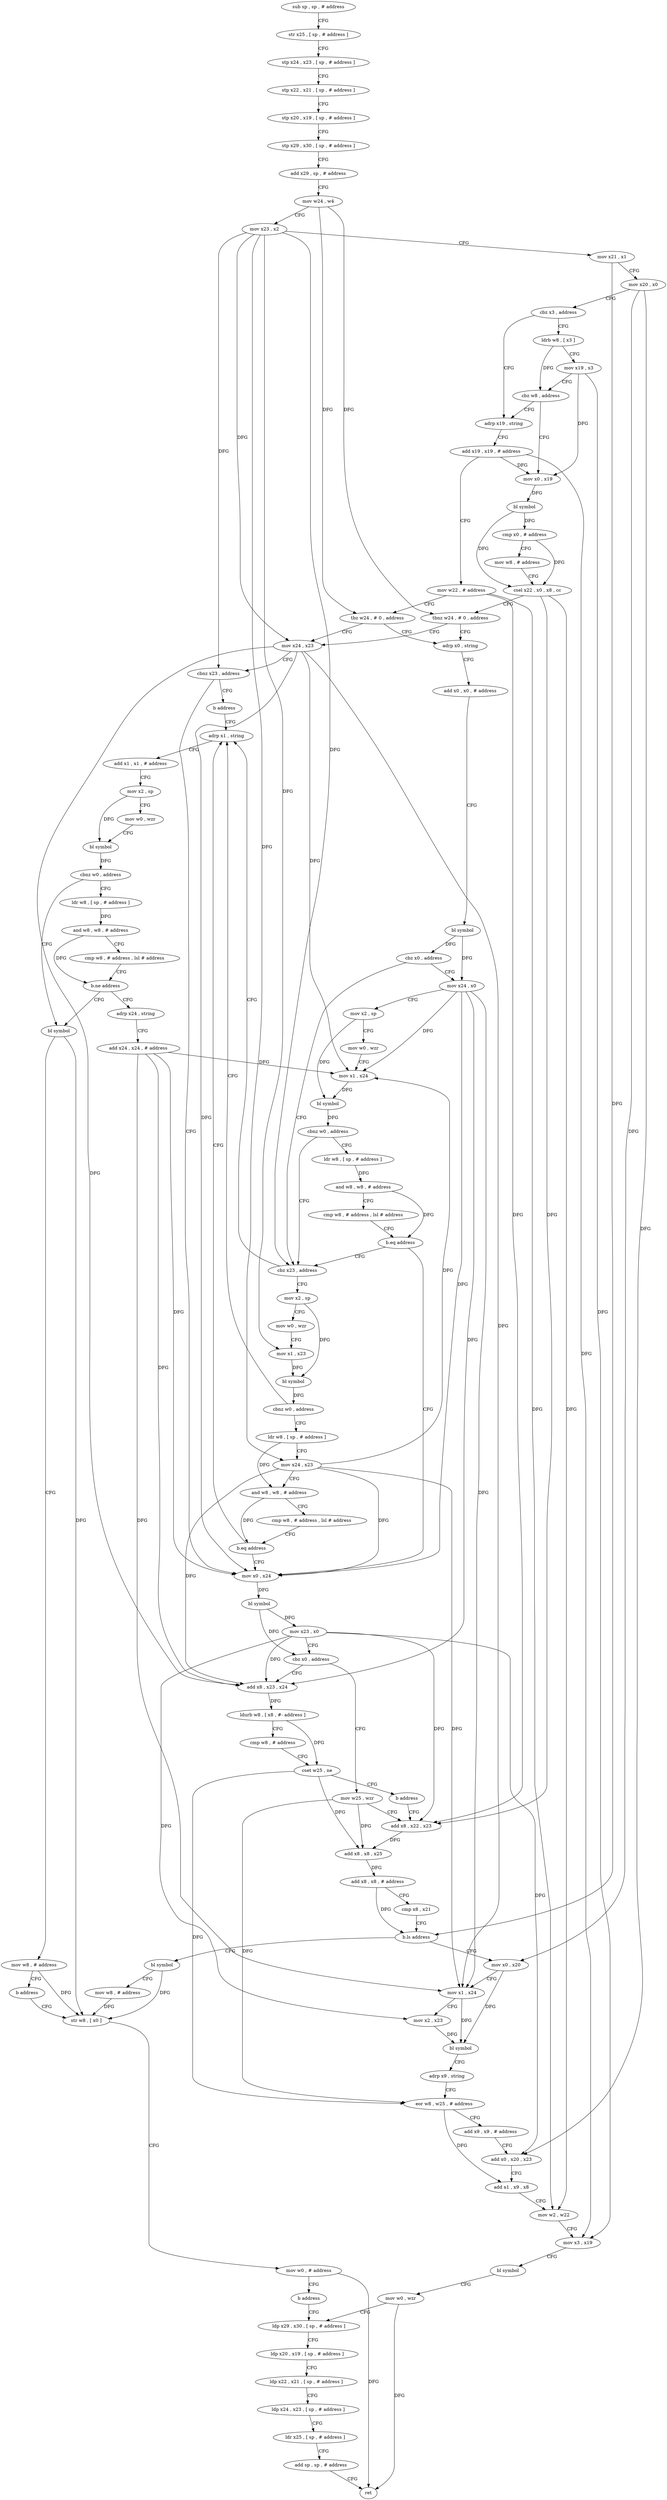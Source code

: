 digraph "func" {
"4293800" [label = "sub sp , sp , # address" ]
"4293804" [label = "str x25 , [ sp , # address ]" ]
"4293808" [label = "stp x24 , x23 , [ sp , # address ]" ]
"4293812" [label = "stp x22 , x21 , [ sp , # address ]" ]
"4293816" [label = "stp x20 , x19 , [ sp , # address ]" ]
"4293820" [label = "stp x29 , x30 , [ sp , # address ]" ]
"4293824" [label = "add x29 , sp , # address" ]
"4293828" [label = "mov w24 , w4" ]
"4293832" [label = "mov x23 , x2" ]
"4293836" [label = "mov x21 , x1" ]
"4293840" [label = "mov x20 , x0" ]
"4293844" [label = "cbz x3 , address" ]
"4293896" [label = "adrp x19 , string" ]
"4293848" [label = "ldrb w8 , [ x3 ]" ]
"4293900" [label = "add x19 , x19 , # address" ]
"4293904" [label = "mov w22 , # address" ]
"4293908" [label = "tbz w24 , # 0 , address" ]
"4293884" [label = "mov x24 , x23" ]
"4293912" [label = "adrp x0 , string" ]
"4293852" [label = "mov x19 , x3" ]
"4293856" [label = "cbz w8 , address" ]
"4293860" [label = "mov x0 , x19" ]
"4293888" [label = "cbnz x23 , address" ]
"4294060" [label = "mov x0 , x24" ]
"4293892" [label = "b address" ]
"4293916" [label = "add x0 , x0 , # address" ]
"4293920" [label = "bl symbol" ]
"4293924" [label = "cbz x0 , address" ]
"4293968" [label = "cbz x23 , address" ]
"4293928" [label = "mov x24 , x0" ]
"4293864" [label = "bl symbol" ]
"4293868" [label = "cmp x0 , # address" ]
"4293872" [label = "mov w8 , # address" ]
"4293876" [label = "csel x22 , x0 , x8 , cc" ]
"4293880" [label = "tbnz w24 , # 0 , address" ]
"4294064" [label = "bl symbol" ]
"4294068" [label = "mov x23 , x0" ]
"4294072" [label = "cbz x0 , address" ]
"4294108" [label = "mov w25 , wzr" ]
"4294076" [label = "add x8 , x23 , x24" ]
"4294012" [label = "adrp x1 , string" ]
"4293972" [label = "mov x2 , sp" ]
"4293932" [label = "mov x2 , sp" ]
"4293936" [label = "mov w0 , wzr" ]
"4293940" [label = "mov x1 , x24" ]
"4293944" [label = "bl symbol" ]
"4293948" [label = "cbnz w0 , address" ]
"4293952" [label = "ldr w8 , [ sp , # address ]" ]
"4294112" [label = "add x8 , x22 , x23" ]
"4294080" [label = "ldurb w8 , [ x8 , #- address ]" ]
"4294084" [label = "cmp w8 , # address" ]
"4294088" [label = "cset w25 , ne" ]
"4294092" [label = "b address" ]
"4294016" [label = "add x1 , x1 , # address" ]
"4294020" [label = "mov x2 , sp" ]
"4294024" [label = "mov w0 , wzr" ]
"4294028" [label = "bl symbol" ]
"4294032" [label = "cbnz w0 , address" ]
"4294096" [label = "bl symbol" ]
"4294036" [label = "ldr w8 , [ sp , # address ]" ]
"4293976" [label = "mov w0 , wzr" ]
"4293980" [label = "mov x1 , x23" ]
"4293984" [label = "bl symbol" ]
"4293988" [label = "cbnz w0 , address" ]
"4293992" [label = "ldr w8 , [ sp , # address ]" ]
"4293956" [label = "and w8 , w8 , # address" ]
"4293960" [label = "cmp w8 , # address , lsl # address" ]
"4293964" [label = "b.eq address" ]
"4294152" [label = "mov x0 , x20" ]
"4294156" [label = "mov x1 , x24" ]
"4294160" [label = "mov x2 , x23" ]
"4294164" [label = "bl symbol" ]
"4294168" [label = "adrp x9 , string" ]
"4294172" [label = "eor w8 , w25 , # address" ]
"4294176" [label = "add x9 , x9 , # address" ]
"4294180" [label = "add x0 , x20 , x23" ]
"4294184" [label = "add x1 , x9 , x8" ]
"4294188" [label = "mov w2 , w22" ]
"4294192" [label = "mov x3 , x19" ]
"4294196" [label = "bl symbol" ]
"4294200" [label = "mov w0 , wzr" ]
"4294204" [label = "ldp x29 , x30 , [ sp , # address ]" ]
"4294132" [label = "bl symbol" ]
"4294136" [label = "mov w8 , # address" ]
"4294140" [label = "str w8 , [ x0 ]" ]
"4294116" [label = "add x8 , x8 , x25" ]
"4294120" [label = "add x8 , x8 , # address" ]
"4294124" [label = "cmp x8 , x21" ]
"4294128" [label = "b.ls address" ]
"4294100" [label = "mov w8 , # address" ]
"4294104" [label = "b address" ]
"4294040" [label = "and w8 , w8 , # address" ]
"4294044" [label = "cmp w8 , # address , lsl # address" ]
"4294048" [label = "b.ne address" ]
"4294052" [label = "adrp x24 , string" ]
"4293996" [label = "mov x24 , x23" ]
"4294000" [label = "and w8 , w8 , # address" ]
"4294004" [label = "cmp w8 , # address , lsl # address" ]
"4294008" [label = "b.eq address" ]
"4294208" [label = "ldp x20 , x19 , [ sp , # address ]" ]
"4294212" [label = "ldp x22 , x21 , [ sp , # address ]" ]
"4294216" [label = "ldp x24 , x23 , [ sp , # address ]" ]
"4294220" [label = "ldr x25 , [ sp , # address ]" ]
"4294224" [label = "add sp , sp , # address" ]
"4294228" [label = "ret" ]
"4294144" [label = "mov w0 , # address" ]
"4294148" [label = "b address" ]
"4294056" [label = "add x24 , x24 , # address" ]
"4293800" -> "4293804" [ label = "CFG" ]
"4293804" -> "4293808" [ label = "CFG" ]
"4293808" -> "4293812" [ label = "CFG" ]
"4293812" -> "4293816" [ label = "CFG" ]
"4293816" -> "4293820" [ label = "CFG" ]
"4293820" -> "4293824" [ label = "CFG" ]
"4293824" -> "4293828" [ label = "CFG" ]
"4293828" -> "4293832" [ label = "CFG" ]
"4293828" -> "4293908" [ label = "DFG" ]
"4293828" -> "4293880" [ label = "DFG" ]
"4293832" -> "4293836" [ label = "CFG" ]
"4293832" -> "4293884" [ label = "DFG" ]
"4293832" -> "4293888" [ label = "DFG" ]
"4293832" -> "4293968" [ label = "DFG" ]
"4293832" -> "4293980" [ label = "DFG" ]
"4293832" -> "4293996" [ label = "DFG" ]
"4293836" -> "4293840" [ label = "CFG" ]
"4293836" -> "4294128" [ label = "DFG" ]
"4293840" -> "4293844" [ label = "CFG" ]
"4293840" -> "4294152" [ label = "DFG" ]
"4293840" -> "4294180" [ label = "DFG" ]
"4293844" -> "4293896" [ label = "CFG" ]
"4293844" -> "4293848" [ label = "CFG" ]
"4293896" -> "4293900" [ label = "CFG" ]
"4293848" -> "4293852" [ label = "CFG" ]
"4293848" -> "4293856" [ label = "DFG" ]
"4293900" -> "4293904" [ label = "CFG" ]
"4293900" -> "4293860" [ label = "DFG" ]
"4293900" -> "4294192" [ label = "DFG" ]
"4293904" -> "4293908" [ label = "CFG" ]
"4293904" -> "4294112" [ label = "DFG" ]
"4293904" -> "4294188" [ label = "DFG" ]
"4293908" -> "4293884" [ label = "CFG" ]
"4293908" -> "4293912" [ label = "CFG" ]
"4293884" -> "4293888" [ label = "CFG" ]
"4293884" -> "4294060" [ label = "DFG" ]
"4293884" -> "4293940" [ label = "DFG" ]
"4293884" -> "4294076" [ label = "DFG" ]
"4293884" -> "4294156" [ label = "DFG" ]
"4293912" -> "4293916" [ label = "CFG" ]
"4293852" -> "4293856" [ label = "CFG" ]
"4293852" -> "4293860" [ label = "DFG" ]
"4293852" -> "4294192" [ label = "DFG" ]
"4293856" -> "4293896" [ label = "CFG" ]
"4293856" -> "4293860" [ label = "CFG" ]
"4293860" -> "4293864" [ label = "DFG" ]
"4293888" -> "4294060" [ label = "CFG" ]
"4293888" -> "4293892" [ label = "CFG" ]
"4294060" -> "4294064" [ label = "DFG" ]
"4293892" -> "4294012" [ label = "CFG" ]
"4293916" -> "4293920" [ label = "CFG" ]
"4293920" -> "4293924" [ label = "DFG" ]
"4293920" -> "4293928" [ label = "DFG" ]
"4293924" -> "4293968" [ label = "CFG" ]
"4293924" -> "4293928" [ label = "CFG" ]
"4293968" -> "4294012" [ label = "CFG" ]
"4293968" -> "4293972" [ label = "CFG" ]
"4293928" -> "4293932" [ label = "CFG" ]
"4293928" -> "4294060" [ label = "DFG" ]
"4293928" -> "4293940" [ label = "DFG" ]
"4293928" -> "4294076" [ label = "DFG" ]
"4293928" -> "4294156" [ label = "DFG" ]
"4293864" -> "4293868" [ label = "DFG" ]
"4293864" -> "4293876" [ label = "DFG" ]
"4293868" -> "4293872" [ label = "CFG" ]
"4293868" -> "4293876" [ label = "DFG" ]
"4293872" -> "4293876" [ label = "CFG" ]
"4293876" -> "4293880" [ label = "CFG" ]
"4293876" -> "4294112" [ label = "DFG" ]
"4293876" -> "4294188" [ label = "DFG" ]
"4293880" -> "4293912" [ label = "CFG" ]
"4293880" -> "4293884" [ label = "CFG" ]
"4294064" -> "4294068" [ label = "DFG" ]
"4294064" -> "4294072" [ label = "DFG" ]
"4294068" -> "4294072" [ label = "CFG" ]
"4294068" -> "4294076" [ label = "DFG" ]
"4294068" -> "4294112" [ label = "DFG" ]
"4294068" -> "4294160" [ label = "DFG" ]
"4294068" -> "4294180" [ label = "DFG" ]
"4294072" -> "4294108" [ label = "CFG" ]
"4294072" -> "4294076" [ label = "CFG" ]
"4294108" -> "4294112" [ label = "CFG" ]
"4294108" -> "4294116" [ label = "DFG" ]
"4294108" -> "4294172" [ label = "DFG" ]
"4294076" -> "4294080" [ label = "DFG" ]
"4294012" -> "4294016" [ label = "CFG" ]
"4293972" -> "4293976" [ label = "CFG" ]
"4293972" -> "4293984" [ label = "DFG" ]
"4293932" -> "4293936" [ label = "CFG" ]
"4293932" -> "4293944" [ label = "DFG" ]
"4293936" -> "4293940" [ label = "CFG" ]
"4293940" -> "4293944" [ label = "DFG" ]
"4293944" -> "4293948" [ label = "DFG" ]
"4293948" -> "4293968" [ label = "CFG" ]
"4293948" -> "4293952" [ label = "CFG" ]
"4293952" -> "4293956" [ label = "DFG" ]
"4294112" -> "4294116" [ label = "DFG" ]
"4294080" -> "4294084" [ label = "CFG" ]
"4294080" -> "4294088" [ label = "DFG" ]
"4294084" -> "4294088" [ label = "CFG" ]
"4294088" -> "4294092" [ label = "CFG" ]
"4294088" -> "4294116" [ label = "DFG" ]
"4294088" -> "4294172" [ label = "DFG" ]
"4294092" -> "4294112" [ label = "CFG" ]
"4294016" -> "4294020" [ label = "CFG" ]
"4294020" -> "4294024" [ label = "CFG" ]
"4294020" -> "4294028" [ label = "DFG" ]
"4294024" -> "4294028" [ label = "CFG" ]
"4294028" -> "4294032" [ label = "DFG" ]
"4294032" -> "4294096" [ label = "CFG" ]
"4294032" -> "4294036" [ label = "CFG" ]
"4294096" -> "4294100" [ label = "CFG" ]
"4294096" -> "4294140" [ label = "DFG" ]
"4294036" -> "4294040" [ label = "DFG" ]
"4293976" -> "4293980" [ label = "CFG" ]
"4293980" -> "4293984" [ label = "DFG" ]
"4293984" -> "4293988" [ label = "DFG" ]
"4293988" -> "4294012" [ label = "CFG" ]
"4293988" -> "4293992" [ label = "CFG" ]
"4293992" -> "4293996" [ label = "CFG" ]
"4293992" -> "4294000" [ label = "DFG" ]
"4293956" -> "4293960" [ label = "CFG" ]
"4293956" -> "4293964" [ label = "DFG" ]
"4293960" -> "4293964" [ label = "CFG" ]
"4293964" -> "4294060" [ label = "CFG" ]
"4293964" -> "4293968" [ label = "CFG" ]
"4294152" -> "4294156" [ label = "CFG" ]
"4294152" -> "4294164" [ label = "DFG" ]
"4294156" -> "4294160" [ label = "CFG" ]
"4294156" -> "4294164" [ label = "DFG" ]
"4294160" -> "4294164" [ label = "DFG" ]
"4294164" -> "4294168" [ label = "CFG" ]
"4294168" -> "4294172" [ label = "CFG" ]
"4294172" -> "4294176" [ label = "CFG" ]
"4294172" -> "4294184" [ label = "DFG" ]
"4294176" -> "4294180" [ label = "CFG" ]
"4294180" -> "4294184" [ label = "CFG" ]
"4294184" -> "4294188" [ label = "CFG" ]
"4294188" -> "4294192" [ label = "CFG" ]
"4294192" -> "4294196" [ label = "CFG" ]
"4294196" -> "4294200" [ label = "CFG" ]
"4294200" -> "4294204" [ label = "CFG" ]
"4294200" -> "4294228" [ label = "DFG" ]
"4294204" -> "4294208" [ label = "CFG" ]
"4294132" -> "4294136" [ label = "CFG" ]
"4294132" -> "4294140" [ label = "DFG" ]
"4294136" -> "4294140" [ label = "DFG" ]
"4294140" -> "4294144" [ label = "CFG" ]
"4294116" -> "4294120" [ label = "DFG" ]
"4294120" -> "4294124" [ label = "CFG" ]
"4294120" -> "4294128" [ label = "DFG" ]
"4294124" -> "4294128" [ label = "CFG" ]
"4294128" -> "4294152" [ label = "CFG" ]
"4294128" -> "4294132" [ label = "CFG" ]
"4294100" -> "4294104" [ label = "CFG" ]
"4294100" -> "4294140" [ label = "DFG" ]
"4294104" -> "4294140" [ label = "CFG" ]
"4294040" -> "4294044" [ label = "CFG" ]
"4294040" -> "4294048" [ label = "DFG" ]
"4294044" -> "4294048" [ label = "CFG" ]
"4294048" -> "4294096" [ label = "CFG" ]
"4294048" -> "4294052" [ label = "CFG" ]
"4294052" -> "4294056" [ label = "CFG" ]
"4293996" -> "4294000" [ label = "CFG" ]
"4293996" -> "4294060" [ label = "DFG" ]
"4293996" -> "4293940" [ label = "DFG" ]
"4293996" -> "4294076" [ label = "DFG" ]
"4293996" -> "4294156" [ label = "DFG" ]
"4294000" -> "4294004" [ label = "CFG" ]
"4294000" -> "4294008" [ label = "DFG" ]
"4294004" -> "4294008" [ label = "CFG" ]
"4294008" -> "4294060" [ label = "CFG" ]
"4294008" -> "4294012" [ label = "CFG" ]
"4294208" -> "4294212" [ label = "CFG" ]
"4294212" -> "4294216" [ label = "CFG" ]
"4294216" -> "4294220" [ label = "CFG" ]
"4294220" -> "4294224" [ label = "CFG" ]
"4294224" -> "4294228" [ label = "CFG" ]
"4294144" -> "4294148" [ label = "CFG" ]
"4294144" -> "4294228" [ label = "DFG" ]
"4294148" -> "4294204" [ label = "CFG" ]
"4294056" -> "4294060" [ label = "DFG" ]
"4294056" -> "4293940" [ label = "DFG" ]
"4294056" -> "4294076" [ label = "DFG" ]
"4294056" -> "4294156" [ label = "DFG" ]
}
